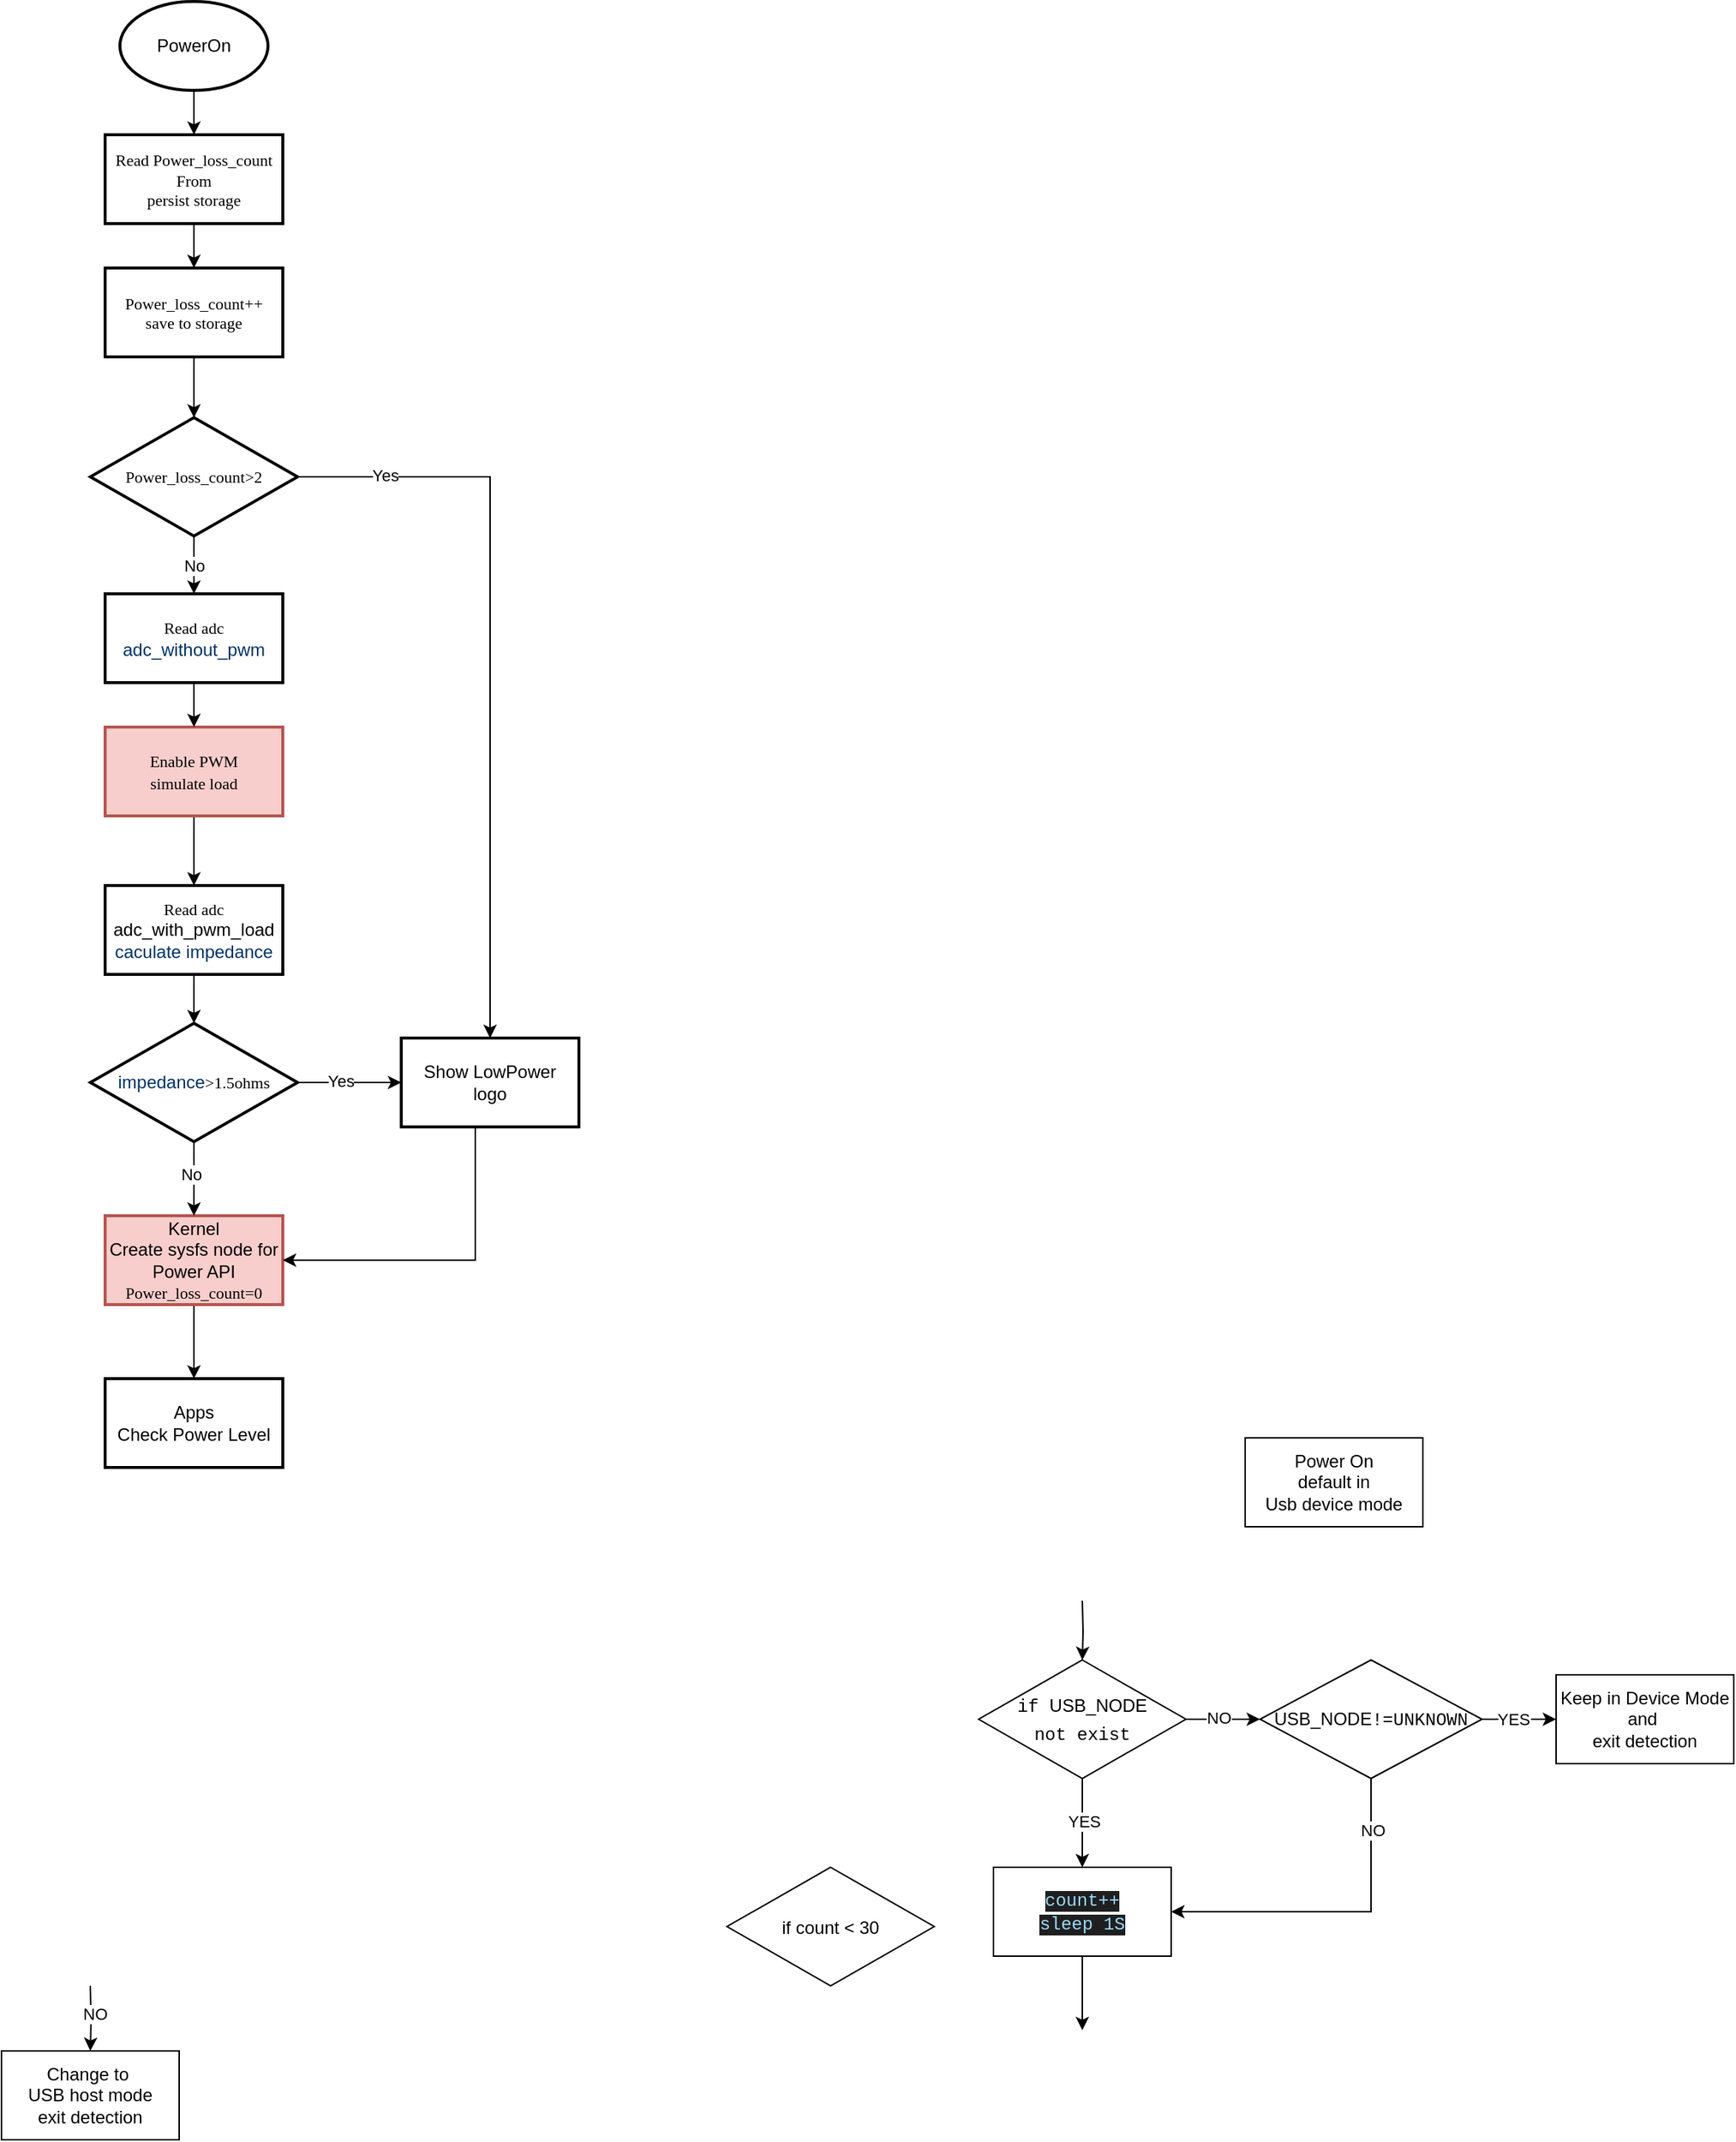 <mxfile version="28.0.4">
  <diagram id="6a731a19-8d31-9384-78a2-239565b7b9f0" name="Page-1">
    <mxGraphModel dx="2066" dy="1037" grid="1" gridSize="10" guides="1" tooltips="1" connect="1" arrows="1" fold="1" page="1" pageScale="1" pageWidth="1169" pageHeight="827" background="none" math="0" shadow="0">
      <root>
        <mxCell id="0" />
        <mxCell id="1" parent="0" />
        <mxCell id="_kBXWFejIb_EE7BbCG-I-61" value="" style="edgeStyle=orthogonalEdgeStyle;rounded=0;orthogonalLoop=1;jettySize=auto;html=1;arcSize=20;" parent="1" source="_kBXWFejIb_EE7BbCG-I-55" target="_kBXWFejIb_EE7BbCG-I-60" edge="1">
          <mxGeometry relative="1" as="geometry" />
        </mxCell>
        <mxCell id="_kBXWFejIb_EE7BbCG-I-55" value="PowerOn" style="strokeWidth=2;html=1;shape=mxgraph.flowchart.start_1;whiteSpace=wrap;" parent="1" vertex="1">
          <mxGeometry x="530" y="80" width="100" height="60" as="geometry" />
        </mxCell>
        <mxCell id="_kBXWFejIb_EE7BbCG-I-65" value="" style="edgeStyle=orthogonalEdgeStyle;rounded=0;orthogonalLoop=1;jettySize=auto;html=1;" parent="1" source="_kBXWFejIb_EE7BbCG-I-60" target="_kBXWFejIb_EE7BbCG-I-64" edge="1">
          <mxGeometry relative="1" as="geometry" />
        </mxCell>
        <mxCell id="_kBXWFejIb_EE7BbCG-I-60" value="&lt;span style=&quot;font-family: Verdana; font-size: 11px;&quot;&gt;Read Power_loss_count From&lt;/span&gt;&lt;div style=&quot;font-family: Verdana; font-size: 11px;&quot;&gt;persist storage&lt;/div&gt;" style="whiteSpace=wrap;html=1;strokeWidth=2;" parent="1" vertex="1">
          <mxGeometry x="520" y="170" width="120" height="60" as="geometry" />
        </mxCell>
        <mxCell id="_kBXWFejIb_EE7BbCG-I-67" value="" style="edgeStyle=orthogonalEdgeStyle;rounded=0;orthogonalLoop=1;jettySize=auto;html=1;" parent="1" source="_kBXWFejIb_EE7BbCG-I-64" target="_kBXWFejIb_EE7BbCG-I-66" edge="1">
          <mxGeometry relative="1" as="geometry" />
        </mxCell>
        <mxCell id="_kBXWFejIb_EE7BbCG-I-64" value="&lt;div style=&quot;&quot;&gt;&lt;span style=&quot;font-family: Verdana; font-size: 11px;&quot;&gt;Power_loss_count++&lt;/span&gt;&lt;/div&gt;&lt;div style=&quot;font-family: Verdana; font-size: 11px;&quot;&gt;save&lt;span style=&quot;background-color: initial;&quot;&gt;&amp;nbsp;to storage&lt;/span&gt;&lt;/div&gt;" style="whiteSpace=wrap;html=1;strokeWidth=2;" parent="1" vertex="1">
          <mxGeometry x="520" y="260" width="120" height="60" as="geometry" />
        </mxCell>
        <mxCell id="SKCpgI_frcPjiy6nd3Ko-3" value="" style="edgeStyle=orthogonalEdgeStyle;rounded=0;orthogonalLoop=1;jettySize=auto;html=1;" parent="1" source="_kBXWFejIb_EE7BbCG-I-66" target="SKCpgI_frcPjiy6nd3Ko-2" edge="1">
          <mxGeometry relative="1" as="geometry" />
        </mxCell>
        <mxCell id="ySw72HQaf3vWD3w9xH6S-7" value="Yes" style="edgeLabel;html=1;align=center;verticalAlign=middle;resizable=0;points=[];" vertex="1" connectable="0" parent="SKCpgI_frcPjiy6nd3Ko-3">
          <mxGeometry x="-0.768" y="1" relative="1" as="geometry">
            <mxPoint as="offset" />
          </mxGeometry>
        </mxCell>
        <mxCell id="ySw72HQaf3vWD3w9xH6S-2" value="No" style="edgeStyle=orthogonalEdgeStyle;rounded=0;orthogonalLoop=1;jettySize=auto;html=1;" edge="1" parent="1" source="_kBXWFejIb_EE7BbCG-I-66" target="ySw72HQaf3vWD3w9xH6S-1">
          <mxGeometry relative="1" as="geometry" />
        </mxCell>
        <mxCell id="_kBXWFejIb_EE7BbCG-I-66" value="&lt;span style=&quot;font-family: Verdana; font-size: 11px;&quot;&gt;Power_loss_count&lt;/span&gt;&lt;span style=&quot;font-family: Verdana; font-size: 11px;&quot;&gt;&amp;gt;2&lt;/span&gt;" style="rhombus;whiteSpace=wrap;html=1;strokeWidth=2;" parent="1" vertex="1">
          <mxGeometry x="510" y="361" width="140" height="80" as="geometry" />
        </mxCell>
        <mxCell id="_kBXWFejIb_EE7BbCG-I-82" value="" style="edgeStyle=orthogonalEdgeStyle;rounded=0;orthogonalLoop=1;jettySize=auto;html=1;" parent="1" source="_kBXWFejIb_EE7BbCG-I-70" target="_kBXWFejIb_EE7BbCG-I-81" edge="1">
          <mxGeometry relative="1" as="geometry" />
        </mxCell>
        <mxCell id="_kBXWFejIb_EE7BbCG-I-70" value="&lt;font face=&quot;Verdana&quot;&gt;&lt;span style=&quot;font-size: 11px;&quot;&gt;Enable PWM&lt;/span&gt;&lt;/font&gt;&lt;div&gt;&lt;font face=&quot;Verdana&quot;&gt;&lt;span style=&quot;font-size: 11px;&quot;&gt;simulate load&lt;/span&gt;&lt;/font&gt;&lt;/div&gt;" style="whiteSpace=wrap;html=1;strokeWidth=2;fillColor=#f8cecc;strokeColor=#b85450;" parent="1" vertex="1">
          <mxGeometry x="520" y="570" width="120" height="60" as="geometry" />
        </mxCell>
        <mxCell id="ySw72HQaf3vWD3w9xH6S-5" value="" style="edgeStyle=orthogonalEdgeStyle;rounded=0;orthogonalLoop=1;jettySize=auto;html=1;" edge="1" parent="1" source="_kBXWFejIb_EE7BbCG-I-81" target="ySw72HQaf3vWD3w9xH6S-3">
          <mxGeometry relative="1" as="geometry" />
        </mxCell>
        <mxCell id="_kBXWFejIb_EE7BbCG-I-81" value="&lt;font face=&quot;Verdana&quot;&gt;&lt;span style=&quot;font-size: 11px;&quot;&gt;Read adc&lt;br&gt;&lt;/span&gt;&lt;/font&gt;adc_with_pwm_load&lt;font face=&quot;Verdana&quot;&gt;&lt;span style=&quot;font-size: 11px;&quot;&gt;&lt;br&gt;&lt;/span&gt;&lt;/font&gt;&lt;span style=&quot;color: #003366;&quot;&gt;caculate impedance&lt;/span&gt;&lt;font face=&quot;Verdana&quot;&gt;&lt;span style=&quot;font-size: 11px;&quot;&gt;&lt;/span&gt;&lt;/font&gt;" style="whiteSpace=wrap;html=1;strokeWidth=2;" parent="1" vertex="1">
          <mxGeometry x="520" y="677" width="120" height="60" as="geometry" />
        </mxCell>
        <mxCell id="_kBXWFejIb_EE7BbCG-I-86" value="" style="edgeStyle=orthogonalEdgeStyle;rounded=0;orthogonalLoop=1;jettySize=auto;html=1;" parent="1" source="_kBXWFejIb_EE7BbCG-I-83" target="_kBXWFejIb_EE7BbCG-I-85" edge="1">
          <mxGeometry relative="1" as="geometry" />
        </mxCell>
        <mxCell id="_kBXWFejIb_EE7BbCG-I-83" value="Kernel&lt;br&gt;&lt;div&gt;Create sysfs node for&lt;br&gt;Power API&lt;br&gt;&lt;/div&gt;&lt;div&gt;&lt;span style=&quot;font-family: Verdana; font-size: 11px; background-color: transparent; color: light-dark(rgb(0, 0, 0), rgb(255, 255, 255));&quot;&gt;Power_loss_count&lt;/span&gt;&lt;span style=&quot;font-family: Verdana; font-size: 11px;&quot;&gt;=0&lt;/span&gt;&lt;/div&gt;" style="whiteSpace=wrap;html=1;strokeWidth=2;fillColor=#f8cecc;strokeColor=#b85450;" parent="1" vertex="1">
          <mxGeometry x="520" y="900" width="120" height="60" as="geometry" />
        </mxCell>
        <mxCell id="_kBXWFejIb_EE7BbCG-I-85" value="Apps&lt;br&gt;Check Power Level" style="whiteSpace=wrap;html=1;strokeWidth=2;" parent="1" vertex="1">
          <mxGeometry x="520" y="1010" width="120" height="60" as="geometry" />
        </mxCell>
        <mxCell id="ySw72HQaf3vWD3w9xH6S-8" style="edgeStyle=orthogonalEdgeStyle;rounded=0;orthogonalLoop=1;jettySize=auto;html=1;entryX=1;entryY=0.5;entryDx=0;entryDy=0;" edge="1" parent="1" source="SKCpgI_frcPjiy6nd3Ko-2" target="_kBXWFejIb_EE7BbCG-I-83">
          <mxGeometry relative="1" as="geometry">
            <Array as="points">
              <mxPoint x="770" y="930" />
            </Array>
          </mxGeometry>
        </mxCell>
        <mxCell id="SKCpgI_frcPjiy6nd3Ko-2" value="Show LowPower&lt;br&gt;logo" style="whiteSpace=wrap;html=1;strokeWidth=2;" parent="1" vertex="1">
          <mxGeometry x="720" y="780" width="120" height="60" as="geometry" />
        </mxCell>
        <mxCell id="culWSIFVnbbOH7lQ91oR-1" value="Power On&lt;br&gt;default in&lt;br&gt;Usb device mode" style="rounded=0;whiteSpace=wrap;html=1;" parent="1" vertex="1">
          <mxGeometry x="1290" y="1050" width="120" height="60" as="geometry" />
        </mxCell>
        <mxCell id="culWSIFVnbbOH7lQ91oR-2" value="" style="edgeStyle=orthogonalEdgeStyle;rounded=0;orthogonalLoop=1;jettySize=auto;html=1;" parent="1" target="culWSIFVnbbOH7lQ91oR-7" edge="1">
          <mxGeometry relative="1" as="geometry">
            <mxPoint x="1180" y="1160" as="sourcePoint" />
          </mxGeometry>
        </mxCell>
        <mxCell id="culWSIFVnbbOH7lQ91oR-3" value="" style="edgeStyle=orthogonalEdgeStyle;rounded=0;orthogonalLoop=1;jettySize=auto;html=1;" parent="1" source="culWSIFVnbbOH7lQ91oR-7" target="culWSIFVnbbOH7lQ91oR-9" edge="1">
          <mxGeometry relative="1" as="geometry" />
        </mxCell>
        <mxCell id="culWSIFVnbbOH7lQ91oR-4" value="YES" style="edgeLabel;html=1;align=center;verticalAlign=middle;resizable=0;points=[];" parent="culWSIFVnbbOH7lQ91oR-3" vertex="1" connectable="0">
          <mxGeometry x="-0.078" y="1" relative="1" as="geometry">
            <mxPoint y="1" as="offset" />
          </mxGeometry>
        </mxCell>
        <mxCell id="culWSIFVnbbOH7lQ91oR-5" value="" style="edgeStyle=orthogonalEdgeStyle;rounded=0;orthogonalLoop=1;jettySize=auto;html=1;" parent="1" source="culWSIFVnbbOH7lQ91oR-7" target="culWSIFVnbbOH7lQ91oR-17" edge="1">
          <mxGeometry relative="1" as="geometry" />
        </mxCell>
        <mxCell id="culWSIFVnbbOH7lQ91oR-6" value="NO" style="edgeLabel;html=1;align=center;verticalAlign=middle;resizable=0;points=[];" parent="culWSIFVnbbOH7lQ91oR-5" vertex="1" connectable="0">
          <mxGeometry x="-0.133" y="1" relative="1" as="geometry">
            <mxPoint as="offset" />
          </mxGeometry>
        </mxCell>
        <mxCell id="culWSIFVnbbOH7lQ91oR-7" value="&lt;div style=&quot;line-height: 18px;&quot;&gt;&lt;font style=&quot;color: rgb(0, 0, 0);&quot; face=&quot;Menlo, Monaco, Courier New, monospace&quot;&gt;&lt;span style=&quot;white-space: pre;&quot;&gt;if &lt;/span&gt;&lt;/font&gt;&lt;span style=&quot;background-color: transparent; color: light-dark(rgb(0, 0, 0), rgb(255, 255, 255));&quot;&gt;USB_NODE&lt;/span&gt;&lt;/div&gt;&lt;div style=&quot;line-height: 18px;&quot;&gt;&lt;font style=&quot;color: rgb(0, 0, 0);&quot; face=&quot;Menlo, Monaco, Courier New, monospace&quot;&gt;&lt;span style=&quot;white-space: pre;&quot;&gt;not exist&lt;/span&gt;&lt;/font&gt;&lt;/div&gt;" style="rhombus;whiteSpace=wrap;html=1;rounded=0;" parent="1" vertex="1">
          <mxGeometry x="1110" y="1200" width="140" height="80" as="geometry" />
        </mxCell>
        <mxCell id="culWSIFVnbbOH7lQ91oR-8" value="" style="edgeStyle=orthogonalEdgeStyle;rounded=0;orthogonalLoop=1;jettySize=auto;html=1;" parent="1" source="culWSIFVnbbOH7lQ91oR-9" edge="1">
          <mxGeometry relative="1" as="geometry">
            <mxPoint x="1180" y="1450" as="targetPoint" />
          </mxGeometry>
        </mxCell>
        <mxCell id="culWSIFVnbbOH7lQ91oR-9" value="&lt;span style=&quot;color: rgb(156, 220, 254); font-family: Menlo, Monaco, &amp;quot;Courier New&amp;quot;, monospace; white-space: pre; background-color: rgb(31, 31, 31);&quot;&gt;count++&lt;/span&gt;&lt;div&gt;&lt;font face=&quot;Menlo, Monaco, Courier New, monospace&quot; color=&quot;#9cdcfe&quot;&gt;&lt;span style=&quot;white-space: pre; background-color: rgb(31, 31, 31);&quot;&gt;sleep 1S&lt;/span&gt;&lt;/font&gt;&lt;/div&gt;" style="whiteSpace=wrap;html=1;rounded=0;" parent="1" vertex="1">
          <mxGeometry x="1120" y="1340" width="120" height="60" as="geometry" />
        </mxCell>
        <mxCell id="culWSIFVnbbOH7lQ91oR-10" value="" style="edgeStyle=orthogonalEdgeStyle;rounded=0;orthogonalLoop=1;jettySize=auto;html=1;" parent="1" target="culWSIFVnbbOH7lQ91oR-12" edge="1">
          <mxGeometry relative="1" as="geometry">
            <mxPoint x="510" y="1420" as="sourcePoint" />
          </mxGeometry>
        </mxCell>
        <mxCell id="culWSIFVnbbOH7lQ91oR-11" value="NO" style="edgeLabel;html=1;align=center;verticalAlign=middle;resizable=0;points=[];" parent="culWSIFVnbbOH7lQ91oR-10" vertex="1" connectable="0">
          <mxGeometry x="-0.189" y="2" relative="1" as="geometry">
            <mxPoint y="1" as="offset" />
          </mxGeometry>
        </mxCell>
        <mxCell id="culWSIFVnbbOH7lQ91oR-12" value="Change to&amp;nbsp;&lt;div&gt;USB host mode&lt;/div&gt;&lt;div&gt;exit detection&lt;/div&gt;" style="whiteSpace=wrap;html=1;rounded=0;" parent="1" vertex="1">
          <mxGeometry x="450" y="1464" width="120" height="60" as="geometry" />
        </mxCell>
        <mxCell id="culWSIFVnbbOH7lQ91oR-13" value="" style="edgeStyle=orthogonalEdgeStyle;rounded=0;orthogonalLoop=1;jettySize=auto;html=1;" parent="1" source="culWSIFVnbbOH7lQ91oR-17" target="culWSIFVnbbOH7lQ91oR-18" edge="1">
          <mxGeometry relative="1" as="geometry" />
        </mxCell>
        <mxCell id="culWSIFVnbbOH7lQ91oR-14" value="YES" style="edgeLabel;html=1;align=center;verticalAlign=middle;resizable=0;points=[];" parent="culWSIFVnbbOH7lQ91oR-13" vertex="1" connectable="0">
          <mxGeometry x="-0.167" relative="1" as="geometry">
            <mxPoint as="offset" />
          </mxGeometry>
        </mxCell>
        <mxCell id="culWSIFVnbbOH7lQ91oR-15" style="edgeStyle=orthogonalEdgeStyle;rounded=0;orthogonalLoop=1;jettySize=auto;html=1;exitX=0.5;exitY=1;exitDx=0;exitDy=0;entryX=1;entryY=0.5;entryDx=0;entryDy=0;" parent="1" source="culWSIFVnbbOH7lQ91oR-17" target="culWSIFVnbbOH7lQ91oR-9" edge="1">
          <mxGeometry relative="1" as="geometry" />
        </mxCell>
        <mxCell id="culWSIFVnbbOH7lQ91oR-16" value="NO" style="edgeLabel;html=1;align=center;verticalAlign=middle;resizable=0;points=[];" parent="culWSIFVnbbOH7lQ91oR-15" vertex="1" connectable="0">
          <mxGeometry x="-0.689" y="1" relative="1" as="geometry">
            <mxPoint as="offset" />
          </mxGeometry>
        </mxCell>
        <mxCell id="culWSIFVnbbOH7lQ91oR-17" value="&lt;div style=&quot;line-height: 18px;&quot;&gt;&lt;span style=&quot;background-color: transparent; color: light-dark(rgb(0, 0, 0), rgb(255, 255, 255));&quot;&gt;USB_NODE&lt;/span&gt;&lt;span style=&quot;font-family: Menlo, Monaco, &amp;quot;Courier New&amp;quot;, monospace; white-space: pre;&quot;&gt;!=UNKNOWN&lt;/span&gt;&lt;/div&gt;" style="rhombus;whiteSpace=wrap;html=1;rounded=0;" parent="1" vertex="1">
          <mxGeometry x="1300" y="1200" width="150" height="80" as="geometry" />
        </mxCell>
        <mxCell id="culWSIFVnbbOH7lQ91oR-18" value="Keep in Device Mode&lt;div&gt;and&amp;nbsp;&lt;/div&gt;&lt;div&gt;exit detection&lt;/div&gt;" style="whiteSpace=wrap;html=1;rounded=0;" parent="1" vertex="1">
          <mxGeometry x="1500" y="1210" width="120" height="60" as="geometry" />
        </mxCell>
        <mxCell id="culWSIFVnbbOH7lQ91oR-19" value="&lt;div style=&quot;line-height: 18px;&quot;&gt;if count &amp;lt; 30&lt;/div&gt;" style="rhombus;whiteSpace=wrap;html=1;rounded=0;" parent="1" vertex="1">
          <mxGeometry x="940" y="1340" width="140" height="80" as="geometry" />
        </mxCell>
        <mxCell id="ySw72HQaf3vWD3w9xH6S-4" value="" style="edgeStyle=orthogonalEdgeStyle;rounded=0;orthogonalLoop=1;jettySize=auto;html=1;" edge="1" parent="1" source="ySw72HQaf3vWD3w9xH6S-1" target="_kBXWFejIb_EE7BbCG-I-70">
          <mxGeometry relative="1" as="geometry" />
        </mxCell>
        <mxCell id="ySw72HQaf3vWD3w9xH6S-1" value="&lt;font face=&quot;Verdana&quot;&gt;&lt;span style=&quot;font-size: 11px;&quot;&gt;Read adc&lt;br&gt;&lt;/span&gt;&lt;/font&gt;&lt;span style=&quot;color: #003366;&quot;&gt;adc_without_pwm&lt;/span&gt;&lt;font face=&quot;Verdana&quot;&gt;&lt;span style=&quot;font-size: 11px;&quot;&gt;&lt;/span&gt;&lt;/font&gt;" style="whiteSpace=wrap;html=1;strokeWidth=2;" vertex="1" parent="1">
          <mxGeometry x="520" y="480" width="120" height="60" as="geometry" />
        </mxCell>
        <mxCell id="ySw72HQaf3vWD3w9xH6S-6" value="" style="edgeStyle=orthogonalEdgeStyle;rounded=0;orthogonalLoop=1;jettySize=auto;html=1;" edge="1" parent="1" source="ySw72HQaf3vWD3w9xH6S-3" target="SKCpgI_frcPjiy6nd3Ko-2">
          <mxGeometry relative="1" as="geometry" />
        </mxCell>
        <mxCell id="ySw72HQaf3vWD3w9xH6S-10" value="Yes" style="edgeLabel;html=1;align=center;verticalAlign=middle;resizable=0;points=[];" vertex="1" connectable="0" parent="ySw72HQaf3vWD3w9xH6S-6">
          <mxGeometry x="-0.171" y="1" relative="1" as="geometry">
            <mxPoint as="offset" />
          </mxGeometry>
        </mxCell>
        <mxCell id="ySw72HQaf3vWD3w9xH6S-9" value="" style="edgeStyle=orthogonalEdgeStyle;rounded=0;orthogonalLoop=1;jettySize=auto;html=1;" edge="1" parent="1" source="ySw72HQaf3vWD3w9xH6S-3" target="_kBXWFejIb_EE7BbCG-I-83">
          <mxGeometry relative="1" as="geometry" />
        </mxCell>
        <mxCell id="ySw72HQaf3vWD3w9xH6S-11" value="No" style="edgeLabel;html=1;align=center;verticalAlign=middle;resizable=0;points=[];" vertex="1" connectable="0" parent="ySw72HQaf3vWD3w9xH6S-9">
          <mxGeometry x="-0.133" y="-2" relative="1" as="geometry">
            <mxPoint as="offset" />
          </mxGeometry>
        </mxCell>
        <mxCell id="ySw72HQaf3vWD3w9xH6S-3" value="&lt;span style=&quot;color: rgb(0, 51, 102);&quot;&gt;impedance&lt;/span&gt;&lt;span style=&quot;font-family: Verdana; font-size: 11px;&quot;&gt;&amp;gt;1.5ohms&lt;/span&gt;" style="rhombus;whiteSpace=wrap;html=1;strokeWidth=2;" vertex="1" parent="1">
          <mxGeometry x="510" y="770" width="140" height="80" as="geometry" />
        </mxCell>
      </root>
    </mxGraphModel>
  </diagram>
</mxfile>
